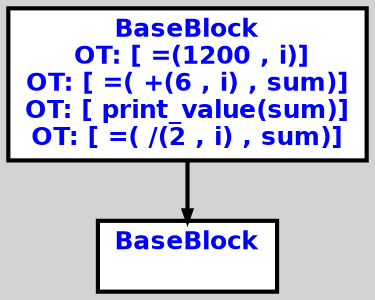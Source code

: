 digraph G {
ordering=out;
ranksep=.4;
bgcolor="lightgrey";  node [shape=box, fixedsize=false, fontsize=12, fontname="Helvetica-bold", fontcolor="blue"
width=.25, height=.25, color="black", fillcolor="white", style="filled, solid, bold"];

edge [arrowsize=.5, color="black", style="bold"]    n0000122BFB421580 [label="BaseBlock\n OT: [ =(1200 , i)]
OT: [ =( +(6 , i) , sum)]
OT: [ print_value(sum)]
OT: [ =( /(2 , i) , sum)]
"]
    n0000122BFB4215E0 [label="BaseBlock\n "]
    n0000122BFB421580 -> n0000122BFB4215E0
}
